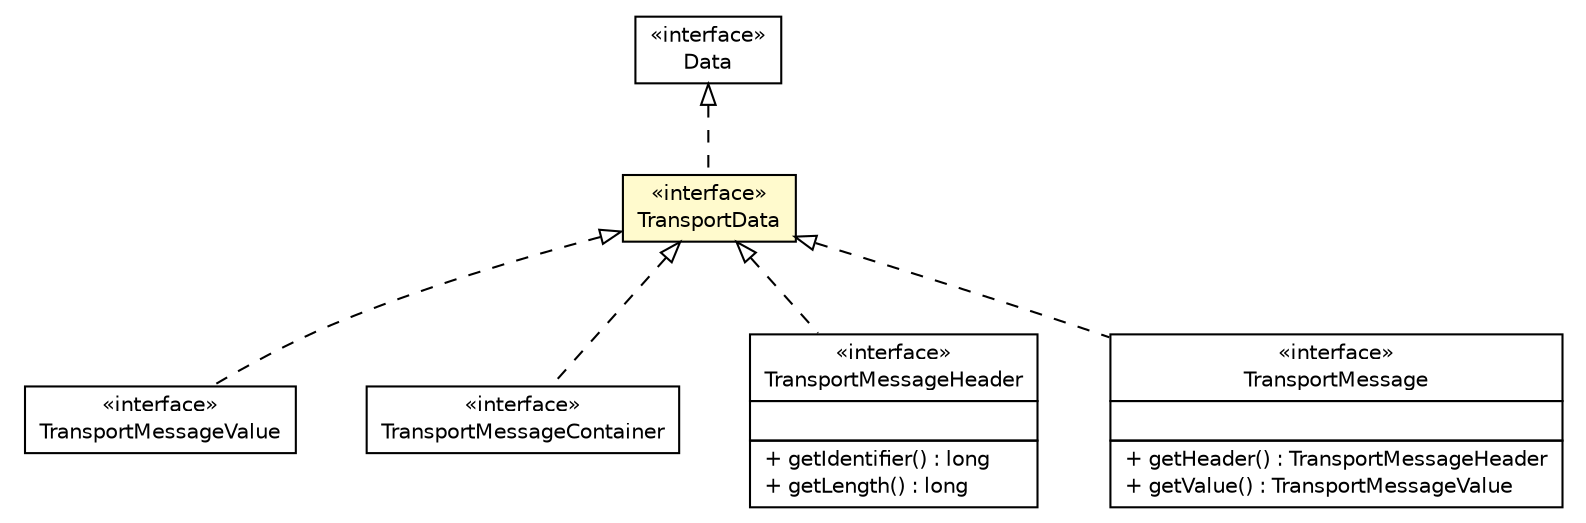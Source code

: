 #!/usr/local/bin/dot
#
# Class diagram 
# Generated by UMLGraph version R5_6 (http://www.umlgraph.org/)
#

digraph G {
	edge [fontname="Helvetica",fontsize=10,labelfontname="Helvetica",labelfontsize=10];
	node [fontname="Helvetica",fontsize=10,shape=plaintext];
	nodesep=0.25;
	ranksep=0.5;
	// de.hsbremen.tc.tnc.message.Data
	c168433 [label=<<table title="de.hsbremen.tc.tnc.message.Data" border="0" cellborder="1" cellspacing="0" cellpadding="2" port="p" href="../Data.html">
		<tr><td><table border="0" cellspacing="0" cellpadding="1">
<tr><td align="center" balign="center"> &#171;interface&#187; </td></tr>
<tr><td align="center" balign="center"> Data </td></tr>
		</table></td></tr>
		</table>>, URL="../Data.html", fontname="Helvetica", fontcolor="black", fontsize=10.0];
	// de.hsbremen.tc.tnc.message.t.value.TransportMessageValue
	c168444 [label=<<table title="de.hsbremen.tc.tnc.message.t.value.TransportMessageValue" border="0" cellborder="1" cellspacing="0" cellpadding="2" port="p" href="./value/TransportMessageValue.html">
		<tr><td><table border="0" cellspacing="0" cellpadding="1">
<tr><td align="center" balign="center"> &#171;interface&#187; </td></tr>
<tr><td align="center" balign="center"> TransportMessageValue </td></tr>
		</table></td></tr>
		</table>>, URL="./value/TransportMessageValue.html", fontname="Helvetica", fontcolor="black", fontsize=10.0];
	// de.hsbremen.tc.tnc.message.t.serialize.TransportMessageContainer
	c168446 [label=<<table title="de.hsbremen.tc.tnc.message.t.serialize.TransportMessageContainer" border="0" cellborder="1" cellspacing="0" cellpadding="2" port="p" href="./serialize/TransportMessageContainer.html">
		<tr><td><table border="0" cellspacing="0" cellpadding="1">
<tr><td align="center" balign="center"> &#171;interface&#187; </td></tr>
<tr><td align="center" balign="center"> TransportMessageContainer </td></tr>
		</table></td></tr>
		</table>>, URL="./serialize/TransportMessageContainer.html", fontname="Helvetica", fontcolor="black", fontsize=10.0];
	// de.hsbremen.tc.tnc.message.t.TransportData
	c168449 [label=<<table title="de.hsbremen.tc.tnc.message.t.TransportData" border="0" cellborder="1" cellspacing="0" cellpadding="2" port="p" bgcolor="lemonChiffon" href="./TransportData.html">
		<tr><td><table border="0" cellspacing="0" cellpadding="1">
<tr><td align="center" balign="center"> &#171;interface&#187; </td></tr>
<tr><td align="center" balign="center"> TransportData </td></tr>
		</table></td></tr>
		</table>>, URL="./TransportData.html", fontname="Helvetica", fontcolor="black", fontsize=10.0];
	// de.hsbremen.tc.tnc.message.t.message.TransportMessageHeader
	c168450 [label=<<table title="de.hsbremen.tc.tnc.message.t.message.TransportMessageHeader" border="0" cellborder="1" cellspacing="0" cellpadding="2" port="p" href="./message/TransportMessageHeader.html">
		<tr><td><table border="0" cellspacing="0" cellpadding="1">
<tr><td align="center" balign="center"> &#171;interface&#187; </td></tr>
<tr><td align="center" balign="center"> TransportMessageHeader </td></tr>
		</table></td></tr>
		<tr><td><table border="0" cellspacing="0" cellpadding="1">
<tr><td align="left" balign="left">  </td></tr>
		</table></td></tr>
		<tr><td><table border="0" cellspacing="0" cellpadding="1">
<tr><td align="left" balign="left"> + getIdentifier() : long </td></tr>
<tr><td align="left" balign="left"> + getLength() : long </td></tr>
		</table></td></tr>
		</table>>, URL="./message/TransportMessageHeader.html", fontname="Helvetica", fontcolor="black", fontsize=10.0];
	// de.hsbremen.tc.tnc.message.t.message.TransportMessage
	c168452 [label=<<table title="de.hsbremen.tc.tnc.message.t.message.TransportMessage" border="0" cellborder="1" cellspacing="0" cellpadding="2" port="p" href="./message/TransportMessage.html">
		<tr><td><table border="0" cellspacing="0" cellpadding="1">
<tr><td align="center" balign="center"> &#171;interface&#187; </td></tr>
<tr><td align="center" balign="center"> TransportMessage </td></tr>
		</table></td></tr>
		<tr><td><table border="0" cellspacing="0" cellpadding="1">
<tr><td align="left" balign="left">  </td></tr>
		</table></td></tr>
		<tr><td><table border="0" cellspacing="0" cellpadding="1">
<tr><td align="left" balign="left"> + getHeader() : TransportMessageHeader </td></tr>
<tr><td align="left" balign="left"> + getValue() : TransportMessageValue </td></tr>
		</table></td></tr>
		</table>>, URL="./message/TransportMessage.html", fontname="Helvetica", fontcolor="black", fontsize=10.0];
	//de.hsbremen.tc.tnc.message.t.value.TransportMessageValue implements de.hsbremen.tc.tnc.message.t.TransportData
	c168449:p -> c168444:p [dir=back,arrowtail=empty,style=dashed];
	//de.hsbremen.tc.tnc.message.t.serialize.TransportMessageContainer implements de.hsbremen.tc.tnc.message.t.TransportData
	c168449:p -> c168446:p [dir=back,arrowtail=empty,style=dashed];
	//de.hsbremen.tc.tnc.message.t.TransportData implements de.hsbremen.tc.tnc.message.Data
	c168433:p -> c168449:p [dir=back,arrowtail=empty,style=dashed];
	//de.hsbremen.tc.tnc.message.t.message.TransportMessageHeader implements de.hsbremen.tc.tnc.message.t.TransportData
	c168449:p -> c168450:p [dir=back,arrowtail=empty,style=dashed];
	//de.hsbremen.tc.tnc.message.t.message.TransportMessage implements de.hsbremen.tc.tnc.message.t.TransportData
	c168449:p -> c168452:p [dir=back,arrowtail=empty,style=dashed];
}

